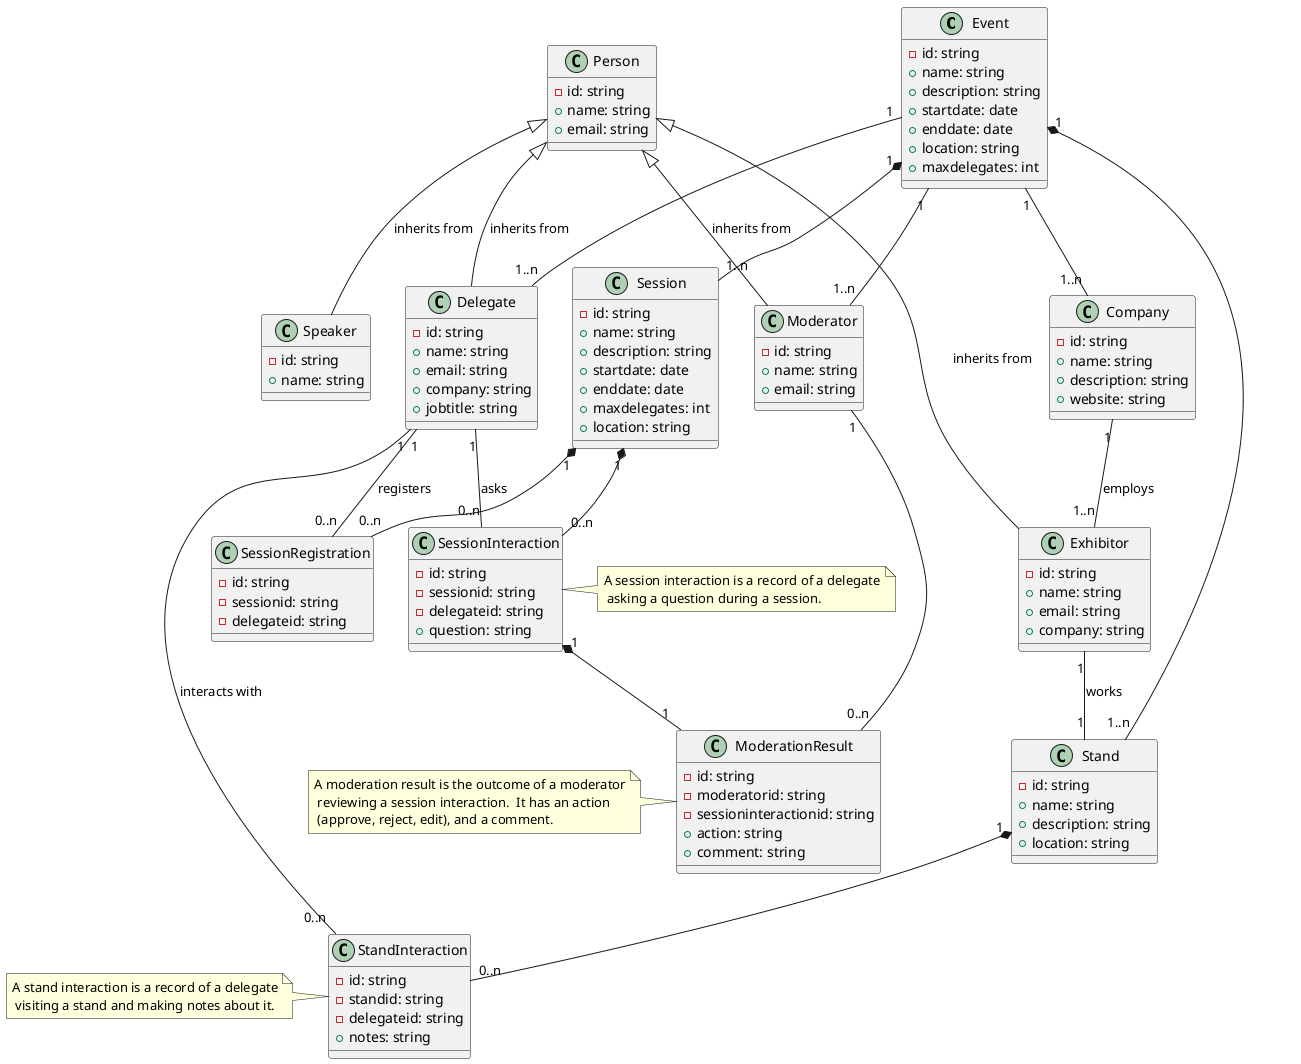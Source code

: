 @startuml BookMeIn2

/'
Glossary

Event: The event that is happening, e.g. App Development in a mobile world.
Delegates: People attending the event, sometimes on behalf of a company.
Exhibitor: A person attending the event on behalf of their company. Each Exhibitor works at one stand.
Moderator: Works in the background during a session filtering the questions sent in by delegates, for the purpose of avoiding anything unsuitable being sent to the speaker, and amalgamating similar questions into one so as to avoid repeating the same question
Session: A talk or presentation happening at the event. Several of these can happen at the same time at larger events and delegates would have to choose which ones they want to attend.  Sometimes these can require a pre-registration of interest to allow entry.
Speaker: An individual presenting the session. These can be the same as exhibitors, or they may be completely independent.
Stand: One per company at the event. These companies are ones that have paid to have a stand at the event.  Often these will be sponsors of the event looking to sell some sort of software or service to the delegates.   Multiple Exhibitors may work on one stand though.
'/

' Entities

class "Event" as event {
    - id: string
    + name: string
    + description: string
    + startdate: date
    + enddate: date
    + location: string
    + maxdelegates: int
}

class "Person" as person {
    - id: string
    + name: string
    + email: string
}

class "Delegate" as delegate {
    - id: string
    + name: string
    + email: string
    + company: string
    + jobtitle: string
}

class "Exhibitor" as exhibitor {
    - id: string
    + name: string
    + email: string
    + company: string
}

class "Moderator" as moderator {
    - id: string
    + name: string
    + email: string
}

class "Session" as session {
    - id: string
    + name: string
    + description: string
    + startdate: date
    + enddate: date
    + maxdelegates: int
    + location: string
}

class "Speaker" as speaker {
    - id: string
    + name: string
}

class "Stand" as stand {
    - id: string
    + name: string
    + description: string
    + location: string
}

class "Company" as company {
    - id: string
    + name: string
    + description: string
    + website: string
}

class "SessionRegistration" as sessionregistration {
    - id: string
    - sessionid: string
    - delegateid: string
}

class "StandInteraction" as standinteraction {
    - id: string
    - standid: string
    - delegateid: string
    + notes: string
}

class "SessionInteraction" as sessioninteraction {
    - id: string
    - sessionid: string
    - delegateid: string
    + question: string
}

class "ModerationResult" as moderationresult {
    - id: string
    - moderatorid: string
    - sessioninteractionid: string
    + action: string
    + comment: string
}

' Relationships

event "1" -- "1..n" delegate
event "1" -- "1..n" moderator
event "1" -- "1..n" company

delegate "1" -- "0..n" standinteraction : interacts with
delegate "1" -- "0..n" sessioninteraction : asks
delegate "1" -- "0..n" sessionregistration : registers

exhibitor "1" -- "1" stand : works

company "1" -- "1..n" exhibitor : employs

moderator "1" -- "0..n" moderationresult 


' Inheritance

person <|-- delegate : inherits from
person <|-- exhibitor : inherits from
person <|-- moderator : inherits from
person <|-- speaker : inherits from

' Composition

event "1" *-- "1..n" session
event "1" *-- "1..n" stand

' Aggregation

session "1" *-- "0..n" sessioninteraction
session "1" *-- "0..n" sessionregistration
stand "1" *-- "0..n" standinteraction
sessioninteraction "1" *-- "1" moderationresult

' Notes

note left of moderationresult : A moderation result is the outcome of a moderator\n reviewing a session interaction.  It has an action\n (approve, reject, edit), and a comment.
note left of standinteraction : A stand interaction is a record of a delegate\n visiting a stand and making notes about it.
note right of sessioninteraction : A session interaction is a record of a delegate\n asking a question during a session.

@enduml